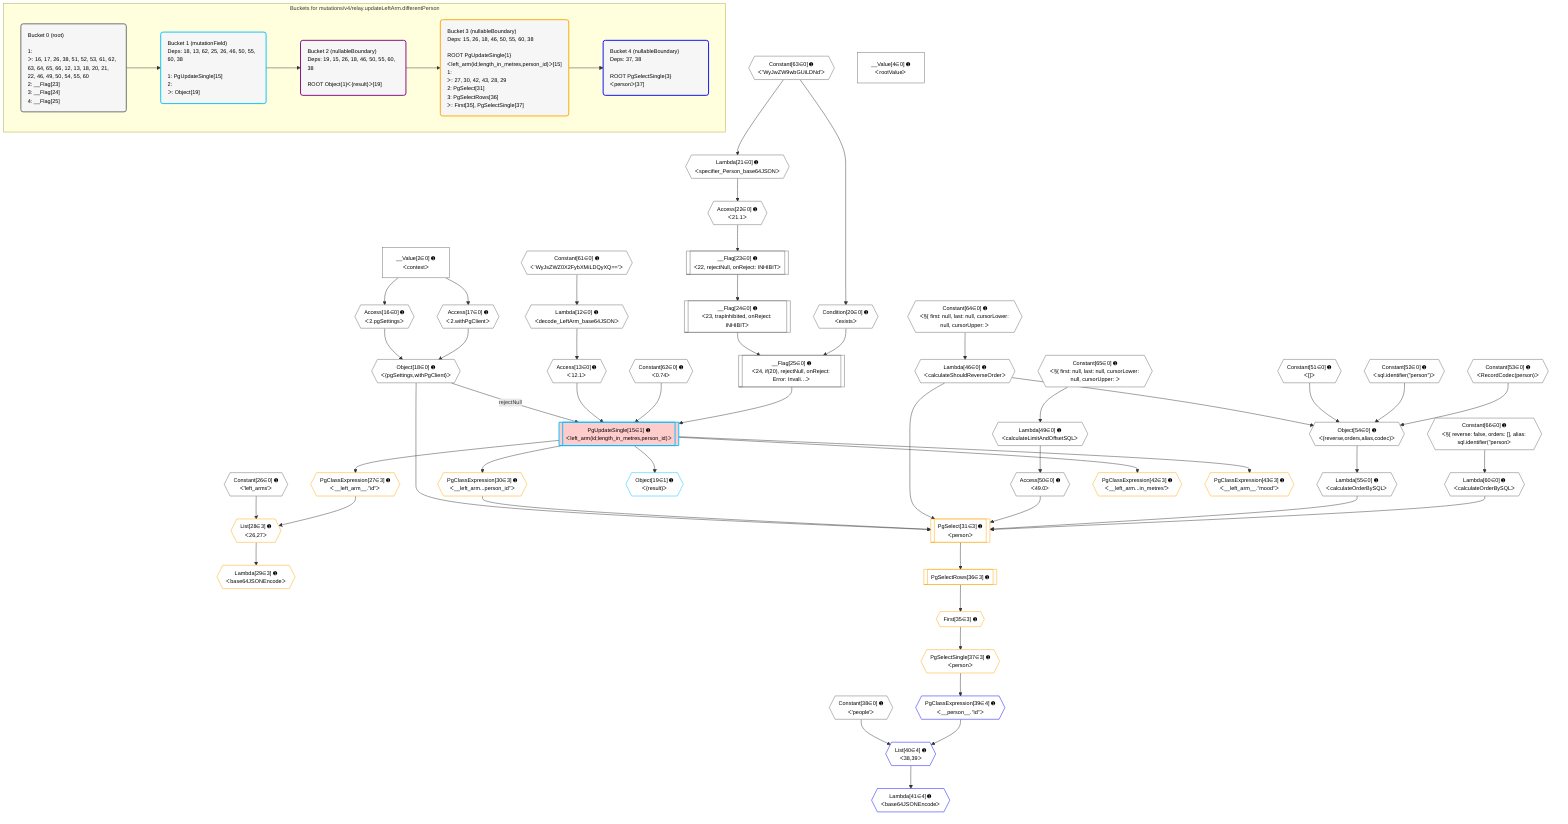 %%{init: {'themeVariables': { 'fontSize': '12px'}}}%%
graph TD
    classDef path fill:#eee,stroke:#000,color:#000
    classDef plan fill:#fff,stroke-width:1px,color:#000
    classDef itemplan fill:#fff,stroke-width:2px,color:#000
    classDef unbatchedplan fill:#dff,stroke-width:1px,color:#000
    classDef sideeffectplan fill:#fcc,stroke-width:2px,color:#000
    classDef bucket fill:#f6f6f6,color:#000,stroke-width:2px,text-align:left


    %% plan dependencies
    Object54{{"Object[54∈0] ➊<br />ᐸ{reverse,orders,alias,codec}ᐳ"}}:::plan
    Lambda46{{"Lambda[46∈0] ➊<br />ᐸcalculateShouldReverseOrderᐳ"}}:::plan
    Constant51{{"Constant[51∈0] ➊<br />ᐸ[]ᐳ"}}:::plan
    Constant52{{"Constant[52∈0] ➊<br />ᐸsql.identifier(”person”)ᐳ"}}:::plan
    Constant53{{"Constant[53∈0] ➊<br />ᐸRecordCodec(person)ᐳ"}}:::plan
    Lambda46 & Constant51 & Constant52 & Constant53 --> Object54
    Object18{{"Object[18∈0] ➊<br />ᐸ{pgSettings,withPgClient}ᐳ"}}:::plan
    Access16{{"Access[16∈0] ➊<br />ᐸ2.pgSettingsᐳ"}}:::plan
    Access17{{"Access[17∈0] ➊<br />ᐸ2.withPgClientᐳ"}}:::plan
    Access16 & Access17 --> Object18
    __Flag25[["__Flag[25∈0] ➊<br />ᐸ24, if(20), rejectNull, onReject: Error: Invali…ᐳ"]]:::plan
    __Flag24[["__Flag[24∈0] ➊<br />ᐸ23, trapInhibited, onReject: INHIBITᐳ"]]:::plan
    Condition20{{"Condition[20∈0] ➊<br />ᐸexistsᐳ"}}:::plan
    __Flag24 & Condition20 --> __Flag25
    Lambda12{{"Lambda[12∈0] ➊<br />ᐸdecode_LeftArm_base64JSONᐳ"}}:::plan
    Constant61{{"Constant[61∈0] ➊<br />ᐸ'WyJsZWZ0X2FybXMiLDQyXQ=='ᐳ"}}:::plan
    Constant61 --> Lambda12
    Access13{{"Access[13∈0] ➊<br />ᐸ12.1ᐳ"}}:::plan
    Lambda12 --> Access13
    __Value2["__Value[2∈0] ➊<br />ᐸcontextᐳ"]:::plan
    __Value2 --> Access16
    __Value2 --> Access17
    Constant63{{"Constant[63∈0] ➊<br />ᐸ'WyJwZW9wbGUiLDNd'ᐳ"}}:::plan
    Constant63 --> Condition20
    Lambda21{{"Lambda[21∈0] ➊<br />ᐸspecifier_Person_base64JSONᐳ"}}:::plan
    Constant63 --> Lambda21
    Access22{{"Access[22∈0] ➊<br />ᐸ21.1ᐳ"}}:::plan
    Lambda21 --> Access22
    __Flag23[["__Flag[23∈0] ➊<br />ᐸ22, rejectNull, onReject: INHIBITᐳ"]]:::plan
    Access22 --> __Flag23
    __Flag23 --> __Flag24
    Constant64{{"Constant[64∈0] ➊<br />ᐸ§{ first: null, last: null, cursorLower: null, cursorUpper: ᐳ"}}:::plan
    Constant64 --> Lambda46
    Lambda49{{"Lambda[49∈0] ➊<br />ᐸcalculateLimitAndOffsetSQLᐳ"}}:::plan
    Constant65{{"Constant[65∈0] ➊<br />ᐸ§{ first: null, last: null, cursorLower: null, cursorUpper: ᐳ"}}:::plan
    Constant65 --> Lambda49
    Access50{{"Access[50∈0] ➊<br />ᐸ49.0ᐳ"}}:::plan
    Lambda49 --> Access50
    Lambda55{{"Lambda[55∈0] ➊<br />ᐸcalculateOrderBySQLᐳ"}}:::plan
    Object54 --> Lambda55
    Lambda60{{"Lambda[60∈0] ➊<br />ᐸcalculateOrderBySQLᐳ"}}:::plan
    Constant66{{"Constant[66∈0] ➊<br />ᐸ§{ reverse: false, orders: [], alias: sql.identifier(”personᐳ"}}:::plan
    Constant66 --> Lambda60
    __Value4["__Value[4∈0] ➊<br />ᐸrootValueᐳ"]:::plan
    Constant26{{"Constant[26∈0] ➊<br />ᐸ'left_arms'ᐳ"}}:::plan
    Constant38{{"Constant[38∈0] ➊<br />ᐸ'people'ᐳ"}}:::plan
    Constant62{{"Constant[62∈0] ➊<br />ᐸ0.74ᐳ"}}:::plan
    PgUpdateSingle15[["PgUpdateSingle[15∈1] ➊<br />ᐸleft_arm(id;length_in_metres,person_id)ᐳ"]]:::sideeffectplan
    Object18 -->|rejectNull| PgUpdateSingle15
    Access13 & Constant62 & __Flag25 --> PgUpdateSingle15
    Object19{{"Object[19∈1] ➊<br />ᐸ{result}ᐳ"}}:::plan
    PgUpdateSingle15 --> Object19
    PgSelect31[["PgSelect[31∈3] ➊<br />ᐸpersonᐳ"]]:::plan
    PgClassExpression30{{"PgClassExpression[30∈3] ➊<br />ᐸ__left_arm...person_id”ᐳ"}}:::plan
    Object18 & PgClassExpression30 & Lambda46 & Access50 & Lambda55 & Lambda60 --> PgSelect31
    List28{{"List[28∈3] ➊<br />ᐸ26,27ᐳ"}}:::plan
    PgClassExpression27{{"PgClassExpression[27∈3] ➊<br />ᐸ__left_arm__.”id”ᐳ"}}:::plan
    Constant26 & PgClassExpression27 --> List28
    PgUpdateSingle15 --> PgClassExpression27
    Lambda29{{"Lambda[29∈3] ➊<br />ᐸbase64JSONEncodeᐳ"}}:::plan
    List28 --> Lambda29
    PgUpdateSingle15 --> PgClassExpression30
    First35{{"First[35∈3] ➊"}}:::plan
    PgSelectRows36[["PgSelectRows[36∈3] ➊"]]:::plan
    PgSelectRows36 --> First35
    PgSelect31 --> PgSelectRows36
    PgSelectSingle37{{"PgSelectSingle[37∈3] ➊<br />ᐸpersonᐳ"}}:::plan
    First35 --> PgSelectSingle37
    PgClassExpression42{{"PgClassExpression[42∈3] ➊<br />ᐸ__left_arm...in_metres”ᐳ"}}:::plan
    PgUpdateSingle15 --> PgClassExpression42
    PgClassExpression43{{"PgClassExpression[43∈3] ➊<br />ᐸ__left_arm__.”mood”ᐳ"}}:::plan
    PgUpdateSingle15 --> PgClassExpression43
    List40{{"List[40∈4] ➊<br />ᐸ38,39ᐳ"}}:::plan
    PgClassExpression39{{"PgClassExpression[39∈4] ➊<br />ᐸ__person__.”id”ᐳ"}}:::plan
    Constant38 & PgClassExpression39 --> List40
    PgSelectSingle37 --> PgClassExpression39
    Lambda41{{"Lambda[41∈4] ➊<br />ᐸbase64JSONEncodeᐳ"}}:::plan
    List40 --> Lambda41

    %% define steps

    subgraph "Buckets for mutations/v4/relay.updateLeftArm.differentPerson"
    Bucket0("Bucket 0 (root)<br /><br />1: <br />ᐳ: 16, 17, 26, 38, 51, 52, 53, 61, 62, 63, 64, 65, 66, 12, 13, 18, 20, 21, 22, 46, 49, 50, 54, 55, 60<br />2: __Flag[23]<br />3: __Flag[24]<br />4: __Flag[25]"):::bucket
    classDef bucket0 stroke:#696969
    class Bucket0,__Value2,__Value4,Lambda12,Access13,Access16,Access17,Object18,Condition20,Lambda21,Access22,__Flag23,__Flag24,__Flag25,Constant26,Constant38,Lambda46,Lambda49,Access50,Constant51,Constant52,Constant53,Object54,Lambda55,Lambda60,Constant61,Constant62,Constant63,Constant64,Constant65,Constant66 bucket0
    Bucket1("Bucket 1 (mutationField)<br />Deps: 18, 13, 62, 25, 26, 46, 50, 55, 60, 38<br /><br />1: PgUpdateSingle[15]<br />2: <br />ᐳ: Object[19]"):::bucket
    classDef bucket1 stroke:#00bfff
    class Bucket1,PgUpdateSingle15,Object19 bucket1
    Bucket2("Bucket 2 (nullableBoundary)<br />Deps: 19, 15, 26, 18, 46, 50, 55, 60, 38<br /><br />ROOT Object{1}ᐸ{result}ᐳ[19]"):::bucket
    classDef bucket2 stroke:#7f007f
    class Bucket2 bucket2
    Bucket3("Bucket 3 (nullableBoundary)<br />Deps: 15, 26, 18, 46, 50, 55, 60, 38<br /><br />ROOT PgUpdateSingle{1}ᐸleft_arm(id;length_in_metres,person_id)ᐳ[15]<br />1: <br />ᐳ: 27, 30, 42, 43, 28, 29<br />2: PgSelect[31]<br />3: PgSelectRows[36]<br />ᐳ: First[35], PgSelectSingle[37]"):::bucket
    classDef bucket3 stroke:#ffa500
    class Bucket3,PgClassExpression27,List28,Lambda29,PgClassExpression30,PgSelect31,First35,PgSelectRows36,PgSelectSingle37,PgClassExpression42,PgClassExpression43 bucket3
    Bucket4("Bucket 4 (nullableBoundary)<br />Deps: 37, 38<br /><br />ROOT PgSelectSingle{3}ᐸpersonᐳ[37]"):::bucket
    classDef bucket4 stroke:#0000ff
    class Bucket4,PgClassExpression39,List40,Lambda41 bucket4
    Bucket0 --> Bucket1
    Bucket1 --> Bucket2
    Bucket2 --> Bucket3
    Bucket3 --> Bucket4
    end